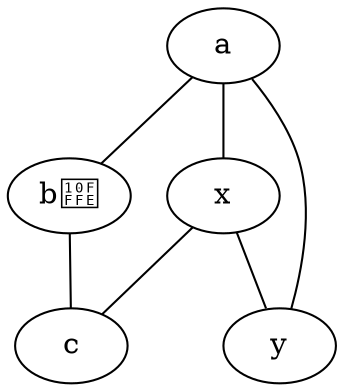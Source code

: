 graph test2 {
       a -- b􏿾 -- c;
       a -- {x y};
       x -- c [w=10.0];
       x -- y [w=5.0,len=3];
}

